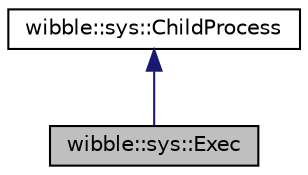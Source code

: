 digraph G
{
  edge [fontname="Helvetica",fontsize="10",labelfontname="Helvetica",labelfontsize="10"];
  node [fontname="Helvetica",fontsize="10",shape=record];
  Node1 [label="wibble::sys::Exec",height=0.2,width=0.4,color="black", fillcolor="grey75", style="filled" fontcolor="black"];
  Node2 -> Node1 [dir="back",color="midnightblue",fontsize="10",style="solid",fontname="Helvetica"];
  Node2 [label="wibble::sys::ChildProcess",height=0.2,width=0.4,color="black", fillcolor="white", style="filled",URL="$classwibble_1_1sys_1_1ChildProcess.html",tooltip="Fork a child process."];
}
